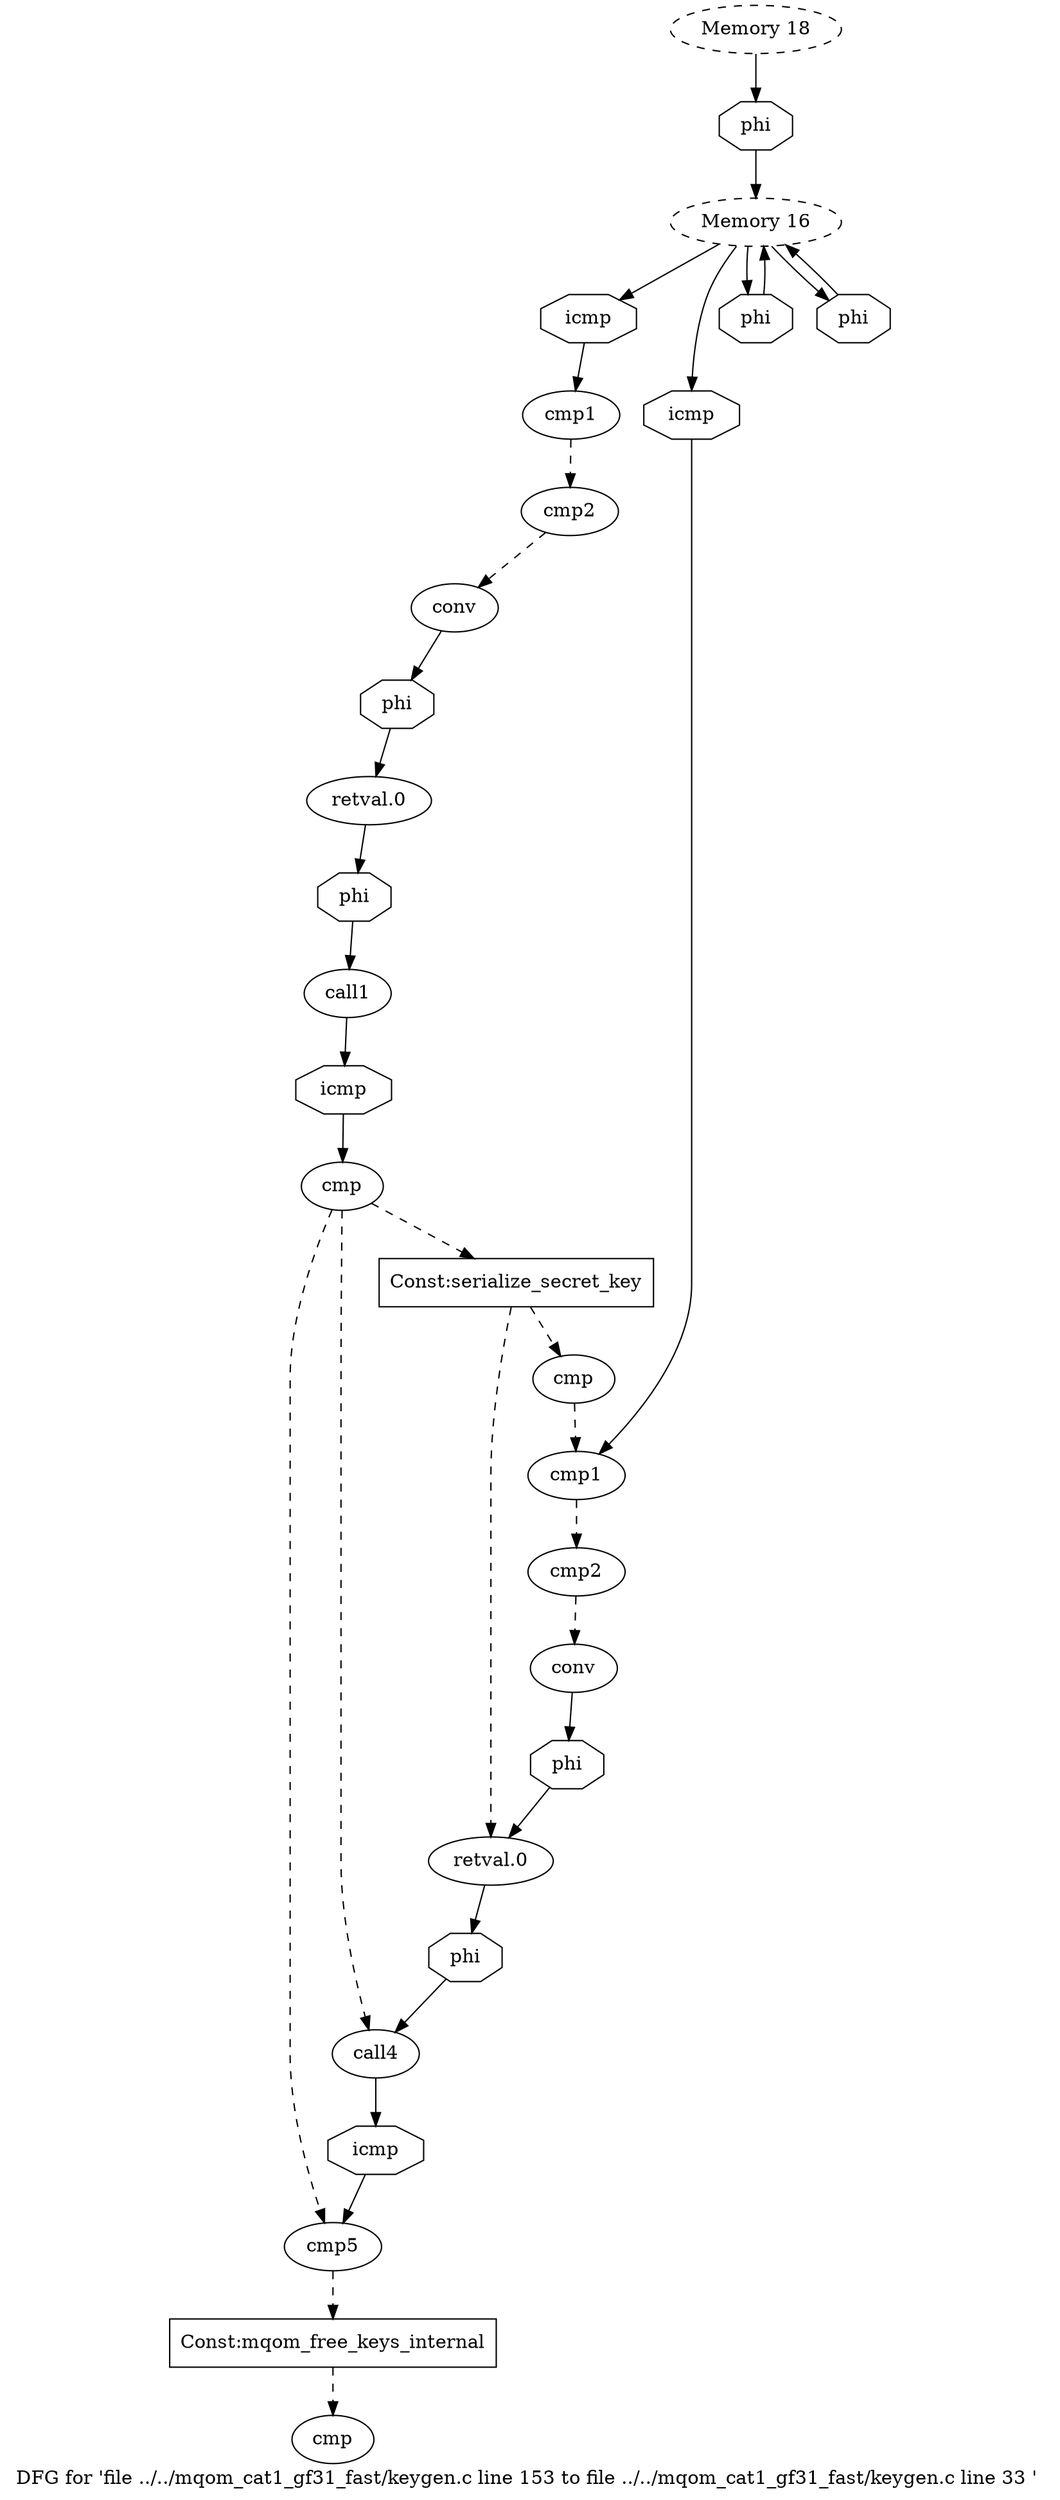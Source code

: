 digraph "DFG for 'file ../../mqom_cat1_gf31_fast/keygen.c line 153 to file ../../mqom_cat1_gf31_fast/keygen.c line 33 '  "{
label="DFG for 'file ../../mqom_cat1_gf31_fast/keygen.c line 153 to file ../../mqom_cat1_gf31_fast/keygen.c line 33 ' ";
node_423[shape=ellipse,style=solid,label="cmp"]
node_424[shape=ellipse,style=solid,label="cmp1"]
node_427[shape=ellipse,style=solid,label="cmp2"]
"node_424"->"node_427" [style=dashed]
node_425[shape=octagon,style=solid,label="icmp"]
"node_425"->"node_424"
node_426[shape=ellipse,style=dashed,label="Memory 16"]
"node_426"->"node_425"
node_433[shape=octagon,style=solid,label="icmp"]
"node_426"->"node_433"
node_442[shape=octagon,style=solid,label="phi"]
"node_426"->"node_442"
node_447[shape=octagon,style=solid,label="phi"]
"node_426"->"node_447"
node_428[shape=ellipse,style=solid,label="conv"]
"node_427"->"node_428" [style=dashed]
node_430[shape=octagon,style=solid,label="phi"]
"node_428"->"node_430"
node_429[shape=ellipse,style=solid,label="retval.0"]
node_448[shape=octagon,style=solid,label="phi"]
"node_429"->"node_448"
"node_430"->"node_429"
node_431[shape=ellipse,style=solid,label="cmp"]
node_432[shape=ellipse,style=solid,label="cmp1"]
"node_431"->"node_432" [style=dashed]
node_434[shape=ellipse,style=solid,label="cmp2"]
"node_432"->"node_434" [style=dashed]
"node_433"->"node_432"
node_435[shape=ellipse,style=solid,label="conv"]
"node_434"->"node_435" [style=dashed]
node_437[shape=octagon,style=solid,label="phi"]
"node_435"->"node_437"
node_436[shape=ellipse,style=solid,label="retval.0"]
node_449[shape=octagon,style=solid,label="phi"]
"node_436"->"node_449"
"node_437"->"node_436"
node_438[shape=ellipse,style=solid,label="call1"]
node_440[shape=octagon,style=solid,label="icmp"]
"node_438"->"node_440"
node_439[shape=ellipse,style=solid,label="cmp"]
node_441[shape=ellipse,style=solid,label="call4"]
"node_439"->"node_441" [style=dashed]
node_444[shape=ellipse,style=solid,label="cmp5"]
"node_439"->"node_444" [style=dashed]
node_450[shape=box,style=solid,label="Const:serialize_secret_key"]
"node_439"->"node_450" [style=dashed]
"node_440"->"node_439"
node_445[shape=octagon,style=solid,label="icmp"]
"node_441"->"node_445"
"node_442"->"node_426"
node_443[shape=ellipse,style=dashed,label="Memory 18"]
node_446[shape=octagon,style=solid,label="phi"]
"node_443"->"node_446"
node_451[shape=box,style=solid,label="Const:mqom_free_keys_internal"]
"node_444"->"node_451" [style=dashed]
"node_445"->"node_444"
"node_446"->"node_426"
"node_447"->"node_426"
"node_448"->"node_438"
"node_449"->"node_441"
"node_450"->"node_431" [style=dashed]
"node_450"->"node_436" [style=dashed]
"node_451"->"node_423" [style=dashed]
}

